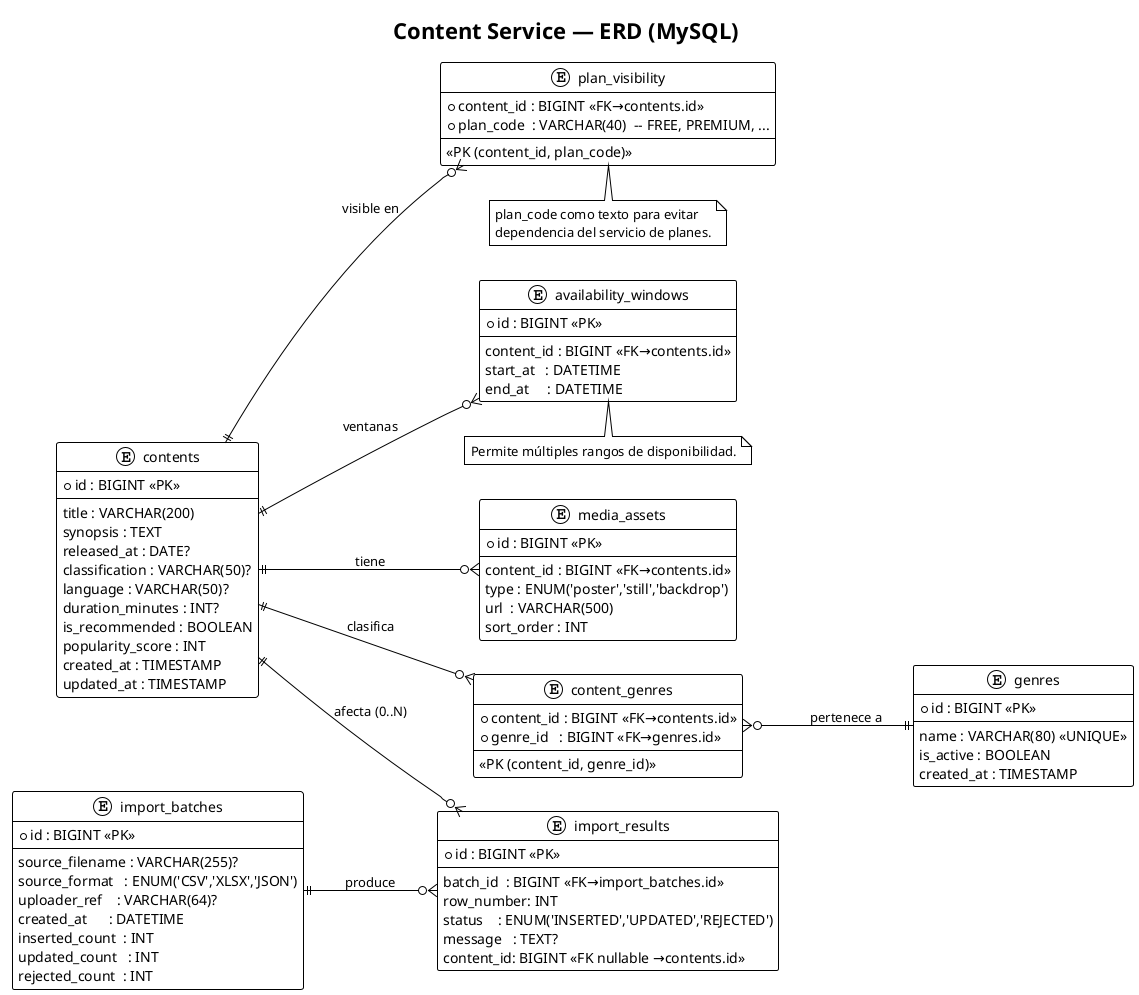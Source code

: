 @startuml
!theme plain
left to right direction
title Content Service — ERD (MySQL)

entity "genres" as GEN {
  * id : BIGINT <<PK>>
  --
  name : VARCHAR(80) <<UNIQUE>>
  is_active : BOOLEAN
  created_at : TIMESTAMP
}

entity "contents" as CNT {
  * id : BIGINT <<PK>>
  --
  title : VARCHAR(200)
  synopsis : TEXT
  released_at : DATE?
  classification : VARCHAR(50)?
  language : VARCHAR(50)?
  duration_minutes : INT?
  is_recommended : BOOLEAN
  popularity_score : INT
  created_at : TIMESTAMP
  updated_at : TIMESTAMP
}

entity "media_assets" as MAS {
  * id : BIGINT <<PK>>
  --
  content_id : BIGINT <<FK→contents.id>>
  type : ENUM('poster','still','backdrop')
  url  : VARCHAR(500)
  sort_order : INT
}

entity "content_genres" as CG {
  * content_id : BIGINT <<FK→contents.id>>
  * genre_id   : BIGINT <<FK→genres.id>>
  --
  <<PK (content_id, genre_id)>>
}

entity "availability_windows" as AW {
  * id : BIGINT <<PK>>
  --
  content_id : BIGINT <<FK→contents.id>>
  start_at   : DATETIME
  end_at     : DATETIME
}

entity "plan_visibility" as PV {
  * content_id : BIGINT <<FK→contents.id>>
  * plan_code  : VARCHAR(40)  -- FREE, PREMIUM, ...
  --
  <<PK (content_id, plan_code)>>
}

' Carga masiva
entity "import_batches" as IB {
  * id : BIGINT <<PK>>
  --
  source_filename : VARCHAR(255)?
  source_format   : ENUM('CSV','XLSX','JSON')
  uploader_ref    : VARCHAR(64)?
  created_at      : DATETIME
  inserted_count  : INT
  updated_count   : INT
  rejected_count  : INT
}

entity "import_results" as IR {
  * id : BIGINT <<PK>>
  --
  batch_id  : BIGINT <<FK→import_batches.id>>
  row_number: INT
  status    : ENUM('INSERTED','UPDATED','REJECTED')
  message   : TEXT?
  content_id: BIGINT <<FK nullable →contents.id>>
}

' Relaciones
CNT ||--o{ MAS : "tiene"
CNT ||--o{ CG  : "clasifica"
CG  }o--|| GEN : "pertenece a"
CNT ||--o{ AW  : "ventanas"
CNT ||--o{ PV  : "visible en"
IB  ||--o{ IR  : "produce"
CNT ||--o{ IR  : "afecta (0..N)"

note bottom of PV
  plan_code como texto para evitar
  dependencia del servicio de planes.
end note

note bottom of AW
  Permite múltiples rangos de disponibilidad.
end note
@enduml